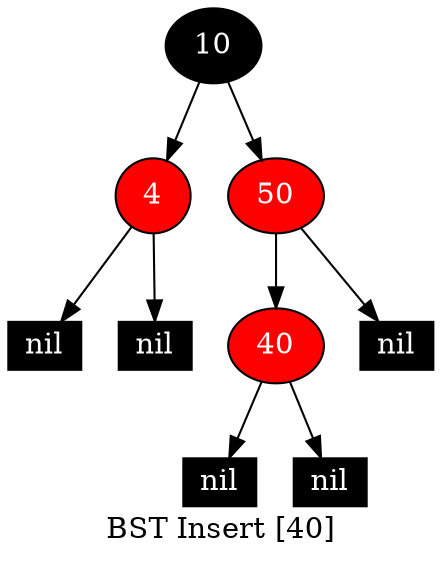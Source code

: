 digraph G {
    label="BST Insert [40]";
    node [width=0.5,fontcolor=white,style=filled];
    10 [fillcolor=black]
    10 -> 4
    10 -> 50
    4 [fillcolor=red]
    4 -> NULLl4
    NULLl4 [label="nil",width=0.3,height=0.2,shape=box,fillcolor=black]
    4 -> NULLr4
    NULLr4 [label="nil",width=0.3,height=0.2,shape=box,fillcolor=black]
    50 [fillcolor=red]
    50 -> 40
    50 -> NULLr50
    NULLr50 [label="nil",width=0.3,height=0.2,shape=box,fillcolor=black]
    40 [fillcolor=red]
    40 -> NULLl40
    NULLl40 [label="nil",width=0.3,height=0.2,shape=box,fillcolor=black]
    40 -> NULLr40
    NULLr40 [label="nil",width=0.3,height=0.2,shape=box,fillcolor=black]
}

